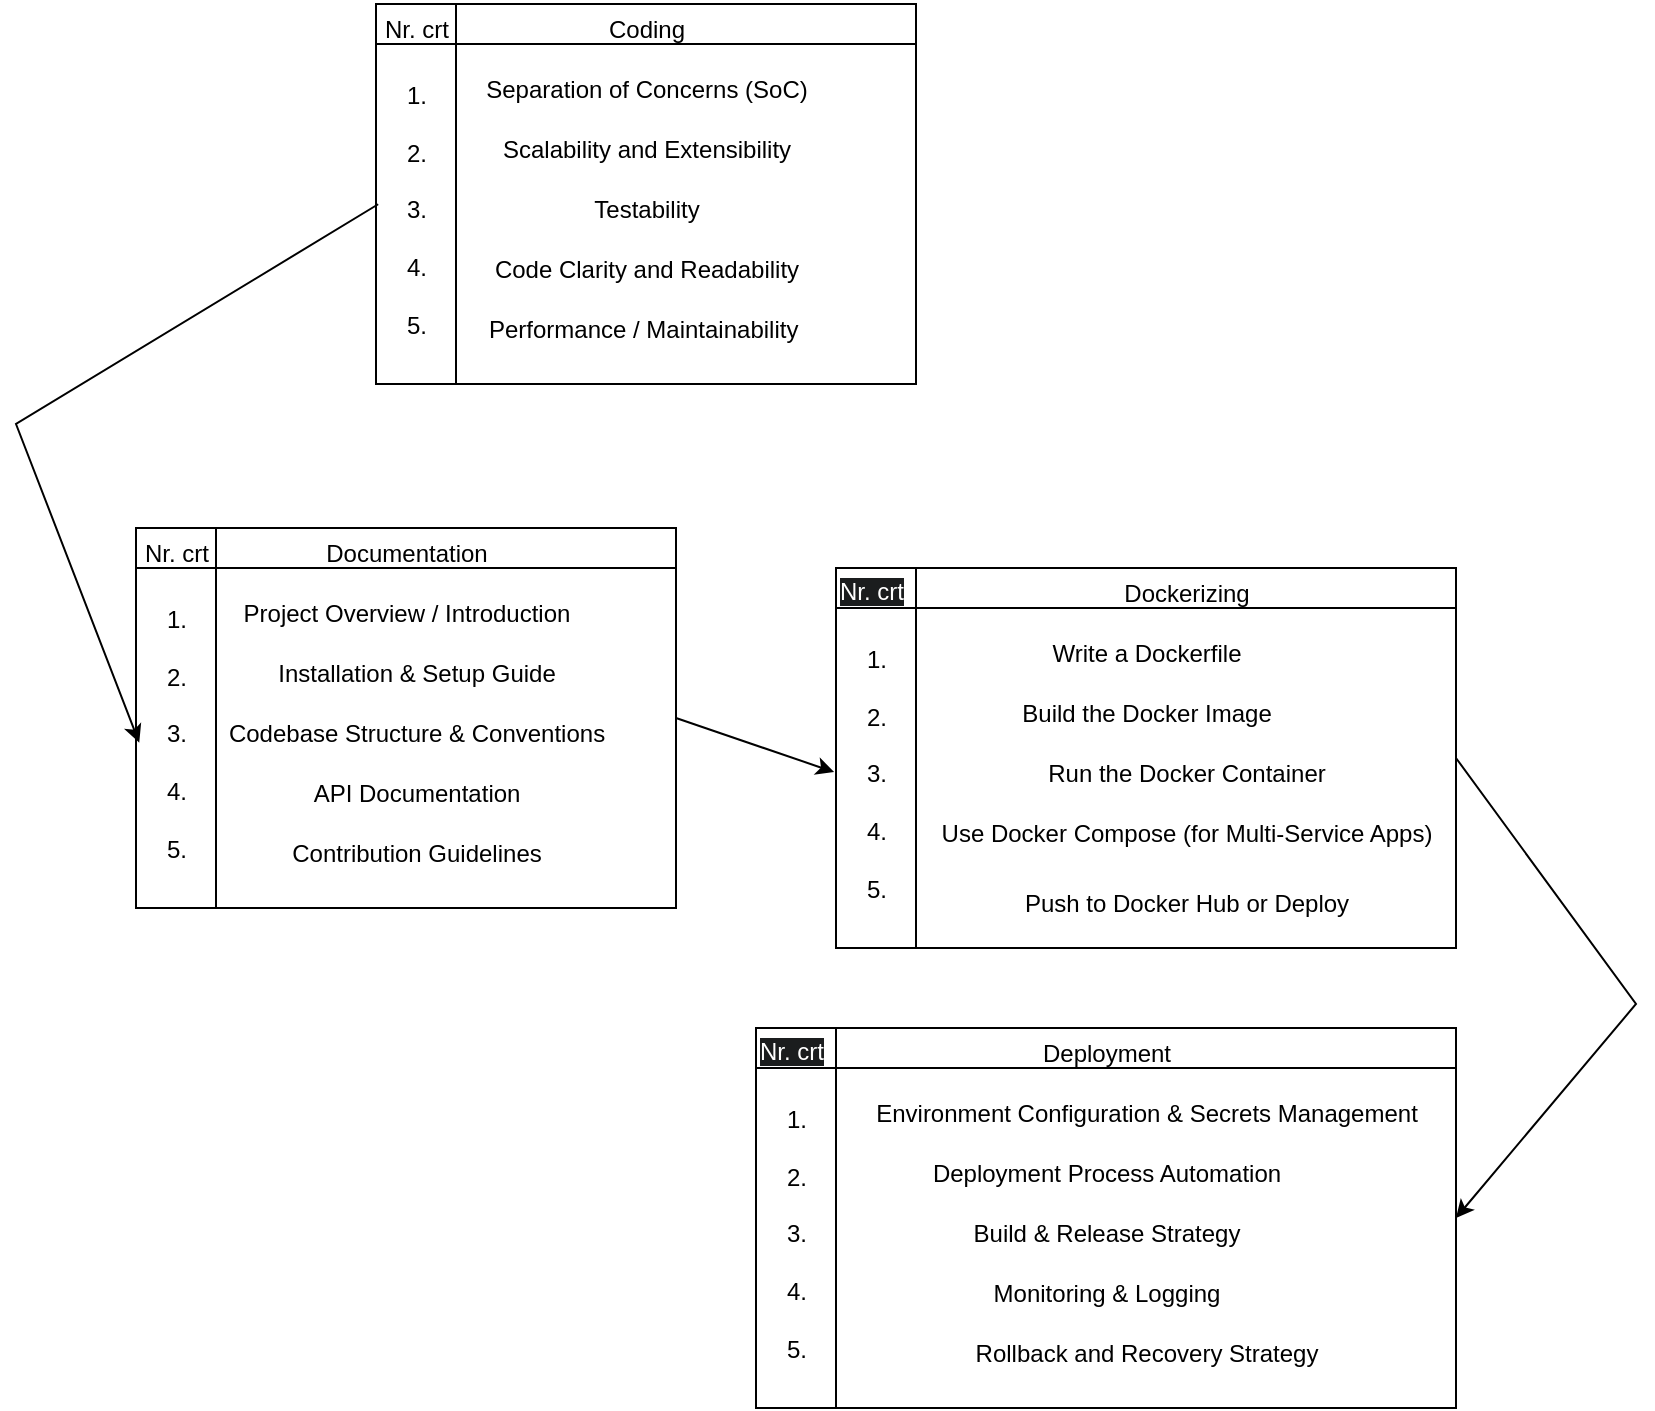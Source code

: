 <mxfile version="28.0.6">
  <diagram name="Page-1" id="wbn92CQ5IlVg6orxUnBZ">
    <mxGraphModel dx="1426" dy="849" grid="1" gridSize="10" guides="1" tooltips="1" connect="1" arrows="1" fold="1" page="1" pageScale="1" pageWidth="850" pageHeight="1100" math="0" shadow="0">
      <root>
        <mxCell id="0" />
        <mxCell id="1" parent="0" />
        <mxCell id="joIToI2J1i0Ste50l5MN-3" value="" style="shape=internalStorage;whiteSpace=wrap;html=1;backgroundOutline=1;fillColor=none;dx=40;dy=20;" parent="1" vertex="1">
          <mxGeometry x="270" y="200" width="270" height="190" as="geometry" />
        </mxCell>
        <mxCell id="joIToI2J1i0Ste50l5MN-4" value="Nr. crt" style="text;html=1;align=center;verticalAlign=middle;resizable=0;points=[];autosize=1;strokeColor=none;fillColor=none;" parent="1" vertex="1">
          <mxGeometry x="260" y="198" width="60" height="30" as="geometry" />
        </mxCell>
        <mxCell id="joIToI2J1i0Ste50l5MN-5" value="Coding" style="text;html=1;align=center;verticalAlign=middle;resizable=0;points=[];autosize=1;strokeColor=none;fillColor=none;" parent="1" vertex="1">
          <mxGeometry x="375" y="198" width="60" height="30" as="geometry" />
        </mxCell>
        <mxCell id="joIToI2J1i0Ste50l5MN-6" value="1.&lt;div&gt;&lt;br&gt;&lt;div&gt;2.&lt;/div&gt;&lt;div&gt;&lt;br&gt;&lt;/div&gt;&lt;div&gt;3.&lt;/div&gt;&lt;div&gt;&lt;br&gt;&lt;/div&gt;&lt;div&gt;4.&lt;/div&gt;&lt;div&gt;&lt;br&gt;&lt;/div&gt;&lt;div&gt;5.&lt;/div&gt;&lt;/div&gt;" style="text;html=1;align=center;verticalAlign=middle;resizable=0;points=[];autosize=1;strokeColor=none;fillColor=none;" parent="1" vertex="1">
          <mxGeometry x="275" y="233" width="30" height="140" as="geometry" />
        </mxCell>
        <mxCell id="joIToI2J1i0Ste50l5MN-7" value="Scalability and Extensibility" style="text;html=1;align=center;verticalAlign=middle;resizable=0;points=[];autosize=1;strokeColor=none;fillColor=none;" parent="1" vertex="1">
          <mxGeometry x="320" y="258" width="170" height="30" as="geometry" />
        </mxCell>
        <mxCell id="joIToI2J1i0Ste50l5MN-8" value="Separation of Concerns (SoC)" style="text;html=1;align=center;verticalAlign=middle;resizable=0;points=[];autosize=1;strokeColor=none;fillColor=none;" parent="1" vertex="1">
          <mxGeometry x="315" y="228" width="180" height="30" as="geometry" />
        </mxCell>
        <mxCell id="joIToI2J1i0Ste50l5MN-9" value="Testability" style="text;html=1;align=center;verticalAlign=middle;resizable=0;points=[];autosize=1;strokeColor=none;fillColor=none;" parent="1" vertex="1">
          <mxGeometry x="365" y="288" width="80" height="30" as="geometry" />
        </mxCell>
        <mxCell id="joIToI2J1i0Ste50l5MN-10" value="Code Clarity and Readability" style="text;html=1;align=center;verticalAlign=middle;resizable=0;points=[];autosize=1;strokeColor=none;fillColor=none;" parent="1" vertex="1">
          <mxGeometry x="315" y="318" width="180" height="30" as="geometry" />
        </mxCell>
        <mxCell id="joIToI2J1i0Ste50l5MN-11" value="Performance /&amp;nbsp;Maintainability&amp;nbsp;" style="text;html=1;align=center;verticalAlign=middle;resizable=0;points=[];autosize=1;strokeColor=none;fillColor=none;" parent="1" vertex="1">
          <mxGeometry x="315" y="348" width="180" height="30" as="geometry" />
        </mxCell>
        <mxCell id="joIToI2J1i0Ste50l5MN-13" value="" style="shape=internalStorage;whiteSpace=wrap;html=1;backgroundOutline=1;fillColor=none;dx=40;dy=20;" parent="1" vertex="1">
          <mxGeometry x="150" y="462" width="270" height="190" as="geometry" />
        </mxCell>
        <mxCell id="joIToI2J1i0Ste50l5MN-14" value="Nr. crt" style="text;html=1;align=center;verticalAlign=middle;resizable=0;points=[];autosize=1;strokeColor=none;fillColor=none;" parent="1" vertex="1">
          <mxGeometry x="140" y="460" width="60" height="30" as="geometry" />
        </mxCell>
        <mxCell id="joIToI2J1i0Ste50l5MN-15" value="Documentation" style="text;html=1;align=center;verticalAlign=middle;resizable=0;points=[];autosize=1;strokeColor=none;fillColor=none;" parent="1" vertex="1">
          <mxGeometry x="235" y="460" width="100" height="30" as="geometry" />
        </mxCell>
        <mxCell id="joIToI2J1i0Ste50l5MN-16" value="1.&lt;div&gt;&lt;br&gt;&lt;div&gt;2.&lt;/div&gt;&lt;div&gt;&lt;br&gt;&lt;/div&gt;&lt;div&gt;3.&lt;/div&gt;&lt;div&gt;&lt;br&gt;&lt;/div&gt;&lt;div&gt;4.&lt;/div&gt;&lt;div&gt;&lt;br&gt;&lt;/div&gt;&lt;div&gt;5.&lt;/div&gt;&lt;/div&gt;" style="text;html=1;align=center;verticalAlign=middle;resizable=0;points=[];autosize=1;strokeColor=none;fillColor=none;" parent="1" vertex="1">
          <mxGeometry x="155" y="495" width="30" height="140" as="geometry" />
        </mxCell>
        <mxCell id="joIToI2J1i0Ste50l5MN-17" value="Installation &amp;amp; Setup Guide" style="text;html=1;align=center;verticalAlign=middle;resizable=0;points=[];autosize=1;strokeColor=none;fillColor=none;" parent="1" vertex="1">
          <mxGeometry x="210" y="520" width="160" height="30" as="geometry" />
        </mxCell>
        <mxCell id="joIToI2J1i0Ste50l5MN-18" value="Project Overview / Introduction" style="text;html=1;align=center;verticalAlign=middle;resizable=0;points=[];autosize=1;strokeColor=none;fillColor=none;" parent="1" vertex="1">
          <mxGeometry x="190" y="490" width="190" height="30" as="geometry" />
        </mxCell>
        <mxCell id="joIToI2J1i0Ste50l5MN-19" value="Codebase Structure &amp;amp; Conventions" style="text;html=1;align=center;verticalAlign=middle;resizable=0;points=[];autosize=1;strokeColor=none;fillColor=none;" parent="1" vertex="1">
          <mxGeometry x="185" y="550" width="210" height="30" as="geometry" />
        </mxCell>
        <mxCell id="joIToI2J1i0Ste50l5MN-20" value="&lt;span data-end=&quot;1690&quot; data-start=&quot;1653&quot;&gt;API Documentation&lt;/span&gt;" style="text;html=1;align=center;verticalAlign=middle;resizable=0;points=[];autosize=1;strokeColor=none;fillColor=none;" parent="1" vertex="1">
          <mxGeometry x="225" y="580" width="130" height="30" as="geometry" />
        </mxCell>
        <mxCell id="joIToI2J1i0Ste50l5MN-21" value="Contribution Guidelines" style="text;html=1;align=center;verticalAlign=middle;resizable=0;points=[];autosize=1;strokeColor=none;fillColor=none;" parent="1" vertex="1">
          <mxGeometry x="215" y="610" width="150" height="30" as="geometry" />
        </mxCell>
        <mxCell id="joIToI2J1i0Ste50l5MN-23" value="" style="endArrow=classic;html=1;rounded=0;exitX=0.004;exitY=0.527;exitDx=0;exitDy=0;exitPerimeter=0;entryX=0.006;entryY=0.565;entryDx=0;entryDy=0;entryPerimeter=0;" parent="1" source="joIToI2J1i0Ste50l5MN-3" target="joIToI2J1i0Ste50l5MN-13" edge="1">
          <mxGeometry width="50" height="50" relative="1" as="geometry">
            <mxPoint x="135" y="318" as="sourcePoint" />
            <mxPoint x="185" y="268" as="targetPoint" />
            <Array as="points">
              <mxPoint x="90" y="410" />
            </Array>
          </mxGeometry>
        </mxCell>
        <mxCell id="joIToI2J1i0Ste50l5MN-32" value="" style="shape=internalStorage;whiteSpace=wrap;html=1;backgroundOutline=1;fillColor=none;dx=40;dy=20;" parent="1" vertex="1">
          <mxGeometry x="460" y="712" width="350" height="190" as="geometry" />
        </mxCell>
        <mxCell id="joIToI2J1i0Ste50l5MN-33" value="Deployment" style="text;html=1;align=center;verticalAlign=middle;resizable=0;points=[];autosize=1;strokeColor=none;fillColor=none;" parent="1" vertex="1">
          <mxGeometry x="590" y="710" width="90" height="30" as="geometry" />
        </mxCell>
        <mxCell id="joIToI2J1i0Ste50l5MN-34" value="1.&lt;div&gt;&lt;br&gt;&lt;div&gt;2.&lt;/div&gt;&lt;div&gt;&lt;br&gt;&lt;/div&gt;&lt;div&gt;3.&lt;/div&gt;&lt;div&gt;&lt;br&gt;&lt;/div&gt;&lt;div&gt;4.&lt;/div&gt;&lt;div&gt;&lt;br&gt;&lt;/div&gt;&lt;div&gt;5.&lt;/div&gt;&lt;/div&gt;" style="text;html=1;align=center;verticalAlign=middle;resizable=0;points=[];autosize=1;strokeColor=none;fillColor=none;" parent="1" vertex="1">
          <mxGeometry x="465" y="745" width="30" height="140" as="geometry" />
        </mxCell>
        <mxCell id="joIToI2J1i0Ste50l5MN-35" value="Deployment Process Automation" style="text;html=1;align=center;verticalAlign=middle;resizable=0;points=[];autosize=1;strokeColor=none;fillColor=none;" parent="1" vertex="1">
          <mxGeometry x="535" y="770" width="200" height="30" as="geometry" />
        </mxCell>
        <mxCell id="joIToI2J1i0Ste50l5MN-36" value="Environment Configuration &amp;amp; Secrets Management" style="text;html=1;align=center;verticalAlign=middle;resizable=0;points=[];autosize=1;strokeColor=none;fillColor=none;" parent="1" vertex="1">
          <mxGeometry x="510" y="740" width="290" height="30" as="geometry" />
        </mxCell>
        <mxCell id="joIToI2J1i0Ste50l5MN-37" value="Build &amp;amp; Release Strategy" style="text;html=1;align=center;verticalAlign=middle;resizable=0;points=[];autosize=1;strokeColor=none;fillColor=none;" parent="1" vertex="1">
          <mxGeometry x="555" y="800" width="160" height="30" as="geometry" />
        </mxCell>
        <mxCell id="joIToI2J1i0Ste50l5MN-38" value="&lt;span data-end=&quot;1690&quot; data-start=&quot;1653&quot;&gt;Monitoring &amp;amp; Logging&lt;/span&gt;" style="text;html=1;align=center;verticalAlign=middle;resizable=0;points=[];autosize=1;strokeColor=none;fillColor=none;" parent="1" vertex="1">
          <mxGeometry x="565" y="830" width="140" height="30" as="geometry" />
        </mxCell>
        <mxCell id="joIToI2J1i0Ste50l5MN-39" value="Rollback and Recovery Strategy" style="text;html=1;align=center;verticalAlign=middle;resizable=0;points=[];autosize=1;strokeColor=none;fillColor=none;" parent="1" vertex="1">
          <mxGeometry x="560" y="860" width="190" height="30" as="geometry" />
        </mxCell>
        <mxCell id="joIToI2J1i0Ste50l5MN-40" value="" style="endArrow=classic;html=1;rounded=0;exitX=1;exitY=0.5;exitDx=0;exitDy=0;entryX=-0.003;entryY=0.537;entryDx=0;entryDy=0;entryPerimeter=0;" parent="1" source="joIToI2J1i0Ste50l5MN-13" target="sKESfIsjPbsGeX3pmxzF-5" edge="1">
          <mxGeometry width="50" height="50" relative="1" as="geometry">
            <mxPoint x="490" y="580" as="sourcePoint" />
            <mxPoint x="482.9" y="560.005" as="targetPoint" />
            <Array as="points" />
          </mxGeometry>
        </mxCell>
        <mxCell id="sKESfIsjPbsGeX3pmxzF-4" value="" style="endArrow=classic;html=1;rounded=0;entryX=1;entryY=0.5;entryDx=0;entryDy=0;exitX=1;exitY=0.5;exitDx=0;exitDy=0;" edge="1" parent="1" source="sKESfIsjPbsGeX3pmxzF-5" target="joIToI2J1i0Ste50l5MN-32">
          <mxGeometry width="50" height="50" relative="1" as="geometry">
            <mxPoint x="770" y="552.5" as="sourcePoint" />
            <mxPoint x="450" y="710" as="targetPoint" />
            <Array as="points">
              <mxPoint x="900" y="700" />
            </Array>
          </mxGeometry>
        </mxCell>
        <mxCell id="sKESfIsjPbsGeX3pmxzF-5" value="" style="shape=internalStorage;whiteSpace=wrap;html=1;backgroundOutline=1;fillColor=none;dx=40;dy=20;" vertex="1" parent="1">
          <mxGeometry x="500" y="482" width="310" height="190" as="geometry" />
        </mxCell>
        <mxCell id="sKESfIsjPbsGeX3pmxzF-6" value="Dockerizing" style="text;html=1;align=center;verticalAlign=middle;resizable=0;points=[];autosize=1;strokeColor=none;fillColor=none;" vertex="1" parent="1">
          <mxGeometry x="630" y="480" width="90" height="30" as="geometry" />
        </mxCell>
        <mxCell id="sKESfIsjPbsGeX3pmxzF-7" value="1.&lt;div&gt;&lt;br&gt;&lt;div&gt;2.&lt;/div&gt;&lt;div&gt;&lt;br&gt;&lt;/div&gt;&lt;div&gt;3.&lt;/div&gt;&lt;div&gt;&lt;br&gt;&lt;/div&gt;&lt;div&gt;4.&lt;/div&gt;&lt;div&gt;&lt;br&gt;&lt;/div&gt;&lt;div&gt;5.&lt;/div&gt;&lt;/div&gt;" style="text;html=1;align=center;verticalAlign=middle;resizable=0;points=[];autosize=1;strokeColor=none;fillColor=none;" vertex="1" parent="1">
          <mxGeometry x="505" y="515" width="30" height="140" as="geometry" />
        </mxCell>
        <mxCell id="sKESfIsjPbsGeX3pmxzF-8" value="Build the Docker Image" style="text;html=1;align=center;verticalAlign=middle;resizable=0;points=[];autosize=1;strokeColor=none;fillColor=none;" vertex="1" parent="1">
          <mxGeometry x="580" y="540" width="150" height="30" as="geometry" />
        </mxCell>
        <mxCell id="sKESfIsjPbsGeX3pmxzF-9" value="Write a Dockerfile" style="text;html=1;align=center;verticalAlign=middle;resizable=0;points=[];autosize=1;strokeColor=none;fillColor=none;" vertex="1" parent="1">
          <mxGeometry x="595" y="510" width="120" height="30" as="geometry" />
        </mxCell>
        <mxCell id="sKESfIsjPbsGeX3pmxzF-10" value="Run the Docker Container" style="text;html=1;align=center;verticalAlign=middle;resizable=0;points=[];autosize=1;strokeColor=none;fillColor=none;" vertex="1" parent="1">
          <mxGeometry x="595" y="570" width="160" height="30" as="geometry" />
        </mxCell>
        <mxCell id="sKESfIsjPbsGeX3pmxzF-11" value="&lt;span data-end=&quot;1690&quot; data-start=&quot;1653&quot;&gt;Use Docker Compose (for Multi-Service Apps)&lt;/span&gt;" style="text;html=1;align=center;verticalAlign=middle;resizable=0;points=[];autosize=1;strokeColor=none;fillColor=none;" vertex="1" parent="1">
          <mxGeometry x="540" y="600" width="270" height="30" as="geometry" />
        </mxCell>
        <mxCell id="sKESfIsjPbsGeX3pmxzF-12" value="Push to Docker Hub or Deploy" style="text;html=1;align=center;verticalAlign=middle;resizable=0;points=[];autosize=1;strokeColor=none;fillColor=none;" vertex="1" parent="1">
          <mxGeometry x="580" y="635" width="190" height="30" as="geometry" />
        </mxCell>
        <mxCell id="sKESfIsjPbsGeX3pmxzF-13" value="&lt;span style=&quot;color: rgb(255, 255, 255); font-family: Helvetica; font-size: 12px; font-style: normal; font-variant-ligatures: normal; font-variant-caps: normal; font-weight: 400; letter-spacing: normal; orphans: 2; text-align: center; text-indent: 0px; text-transform: none; widows: 2; word-spacing: 0px; -webkit-text-stroke-width: 0px; white-space: nowrap; background-color: rgb(27, 29, 30); text-decoration-thickness: initial; text-decoration-style: initial; text-decoration-color: initial; display: inline !important; float: none;&quot;&gt;Nr. crt&lt;/span&gt;" style="text;whiteSpace=wrap;html=1;" vertex="1" parent="1">
          <mxGeometry x="500" y="480" width="40" height="30" as="geometry" />
        </mxCell>
        <mxCell id="sKESfIsjPbsGeX3pmxzF-14" value="&lt;span style=&quot;color: rgb(255, 255, 255); font-family: Helvetica; font-size: 12px; font-style: normal; font-variant-ligatures: normal; font-variant-caps: normal; font-weight: 400; letter-spacing: normal; orphans: 2; text-align: center; text-indent: 0px; text-transform: none; widows: 2; word-spacing: 0px; -webkit-text-stroke-width: 0px; white-space: nowrap; background-color: rgb(27, 29, 30); text-decoration-thickness: initial; text-decoration-style: initial; text-decoration-color: initial; display: inline !important; float: none;&quot;&gt;Nr. crt&lt;/span&gt;" style="text;whiteSpace=wrap;html=1;" vertex="1" parent="1">
          <mxGeometry x="460" y="710" width="40" height="30" as="geometry" />
        </mxCell>
      </root>
    </mxGraphModel>
  </diagram>
</mxfile>
